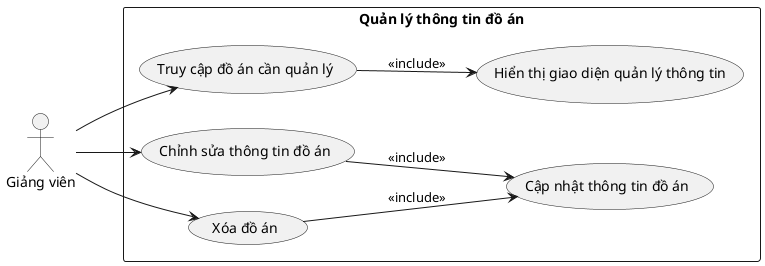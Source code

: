 @startuml
left to right direction
skinparam packageStyle rectangle

actor "Giảng viên" as GV

rectangle "Quản lý thông tin đồ án" {
    usecase "Truy cập đồ án cần quản lý" as UC1
    usecase "Hiển thị giao diện quản lý thông tin" as UC2
    usecase "Chỉnh sửa thông tin đồ án" as UC3
    usecase "Xóa đồ án" as UC4
    usecase "Cập nhật thông tin đồ án" as UC5

    GV --> UC1
    UC1 --> UC2 : <<include>>

    GV --> UC3
    GV --> UC4

    UC3 --> UC5 : <<include>>
    UC4 --> UC5 : <<include>>
}
@enduml
